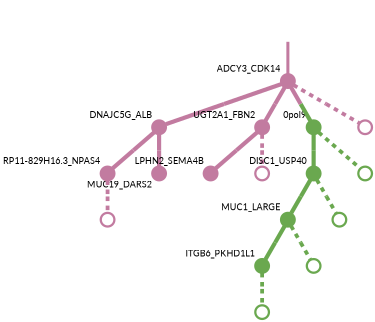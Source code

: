 strict digraph  {
graph[splines=false]; nodesep=0.7; rankdir=TB; ranksep=0.6; forcelabels=true; dpi=600; size=2.5;
0 [color="#c27ba0ff", fillcolor="#c27ba0ff", fixedsize=true, fontname=Lato, fontsize="12pt", height="0.25", label="", penwidth=3, shape=circle, style=filled, xlabel=ADCY3_CDK14];
4 [color="#c27ba0ff", fillcolor="#c27ba0ff", fixedsize=true, fontname=Lato, fontsize="12pt", height="0.25", label="", penwidth=3, shape=circle, style=filled, xlabel=DNAJC5G_ALB];
6 [color="#c27ba0ff", fillcolor="#c27ba0ff", fixedsize=true, fontname=Lato, fontsize="12pt", height="0.25", label="", penwidth=3, shape=circle, style=filled, xlabel=UGT2A1_FBN2];
9 [color="#6aa84fff", fillcolor="#6aa84fff", fixedsize=true, fontname=Lato, fontsize="12pt", height="0.25", label="", penwidth=3, shape=circle, style=filled, xlabel="0pol9"];
14 [color="#c27ba0ff", fillcolor="#c27ba0ff", fixedsize=true, fontname=Lato, fontsize="12pt", height="0.25", label="", penwidth=3, shape=circle, style=solid, xlabel=""];
1 [color="#6aa84fff", fillcolor="#6aa84fff", fixedsize=true, fontname=Lato, fontsize="12pt", height="0.25", label="", penwidth=3, shape=circle, style=filled, xlabel=ITGB6_PKHD1L1];
11 [color="#6aa84fff", fillcolor="#6aa84fff", fixedsize=true, fontname=Lato, fontsize="12pt", height="0.25", label="", penwidth=3, shape=circle, style=solid, xlabel=""];
2 [color="#6aa84fff", fillcolor="#6aa84fff", fixedsize=true, fontname=Lato, fontsize="12pt", height="0.25", label="", penwidth=3, shape=circle, style=filled, xlabel=MUC1_LARGE];
12 [color="#6aa84fff", fillcolor="#6aa84fff", fixedsize=true, fontname=Lato, fontsize="12pt", height="0.25", label="", penwidth=3, shape=circle, style=solid, xlabel=""];
3 [color="#c27ba0ff", fillcolor="#c27ba0ff", fixedsize=true, fontname=Lato, fontsize="12pt", height="0.25", label="", penwidth=3, shape=circle, style=filled, xlabel="RP11-829H16.3_NPAS4"];
15 [color="#c27ba0ff", fillcolor="#c27ba0ff", fixedsize=true, fontname=Lato, fontsize="12pt", height="0.25", label="", penwidth=3, shape=circle, style=solid, xlabel=""];
7 [color="#c27ba0ff", fillcolor="#c27ba0ff", fixedsize=true, fontname=Lato, fontsize="12pt", height="0.25", label="", penwidth=3, shape=circle, style=filled, xlabel=MUC19_DARS2];
5 [color="#6aa84fff", fillcolor="#6aa84fff", fixedsize=true, fontname=Lato, fontsize="12pt", height="0.25", label="", penwidth=3, shape=circle, style=filled, xlabel=DISC1_USP40];
13 [color="#6aa84fff", fillcolor="#6aa84fff", fixedsize=true, fontname=Lato, fontsize="12pt", height="0.25", label="", penwidth=3, shape=circle, style=solid, xlabel=""];
8 [color="#c27ba0ff", fillcolor="#c27ba0ff", fixedsize=true, fontname=Lato, fontsize="12pt", height="0.25", label="", penwidth=3, shape=circle, style=filled, xlabel=LPHN2_SEMA4B];
16 [color="#c27ba0ff", fillcolor="#c27ba0ff", fixedsize=true, fontname=Lato, fontsize="12pt", height="0.25", label="", penwidth=3, shape=circle, style=solid, xlabel=""];
10 [color="#6aa84fff", fillcolor="#6aa84fff", fixedsize=true, fontname=Lato, fontsize="12pt", height="0.25", label="", penwidth=3, shape=circle, style=solid, xlabel=""];
normal [label="", penwidth=3, style=invis, xlabel=ADCY3_CDK14];
0 -> 4  [arrowsize=0, color="#c27ba0ff;0.5:#c27ba0ff", minlen="1.0", penwidth="5.5", style=solid];
0 -> 6  [arrowsize=0, color="#c27ba0ff;0.5:#c27ba0ff", minlen="1.0", penwidth="5.5", style=solid];
0 -> 9  [arrowsize=0, color="#c27ba0ff;0.5:#6aa84fff", minlen="1.0191082954406738", penwidth="5.5", style=solid];
0 -> 14  [arrowsize=0, color="#c27ba0ff;0.5:#c27ba0ff", minlen="1.0191082954406738", penwidth=5, style=dashed];
4 -> 3  [arrowsize=0, color="#c27ba0ff;0.5:#c27ba0ff", minlen="1.0573248863220215", penwidth="5.5", style=solid];
4 -> 7  [arrowsize=0, color="#c27ba0ff;0.5:#c27ba0ff", minlen="1.044585943222046", penwidth="5.5", style=solid];
6 -> 8  [arrowsize=0, color="#c27ba0ff;0.5:#c27ba0ff", minlen="1.0382165908813477", penwidth="5.5", style=solid];
6 -> 16  [arrowsize=0, color="#c27ba0ff;0.5:#c27ba0ff", minlen="1.0191082954406738", penwidth=5, style=dashed];
9 -> 5  [arrowsize=0, color="#6aa84fff;0.5:#6aa84fff", minlen="1.0", penwidth="5.5", style=solid];
9 -> 10  [arrowsize=0, color="#6aa84fff;0.5:#6aa84fff", minlen="1.0191082954406738", penwidth=5, style=dashed];
1 -> 11  [arrowsize=0, color="#6aa84fff;0.5:#6aa84fff", minlen="1.0191082954406738", penwidth=5, style=dashed];
2 -> 1  [arrowsize=0, color="#6aa84fff;0.5:#6aa84fff", minlen="1.0", penwidth="5.5", style=solid];
2 -> 12  [arrowsize=0, color="#6aa84fff;0.5:#6aa84fff", minlen="1.0191082954406738", penwidth=5, style=dashed];
3 -> 15  [arrowsize=0, color="#c27ba0ff;0.5:#c27ba0ff", minlen="1.0191082954406738", penwidth=5, style=dashed];
5 -> 2  [arrowsize=0, color="#6aa84fff;0.5:#6aa84fff", minlen="1.0955413579940796", penwidth="5.5", style=solid];
5 -> 13  [arrowsize=0, color="#6aa84fff;0.5:#6aa84fff", minlen="1.0191082954406738", penwidth=5, style=dashed];
normal -> 0  [arrowsize=0, color="#c27ba0ff", label="", penwidth=4, style=solid];
}
